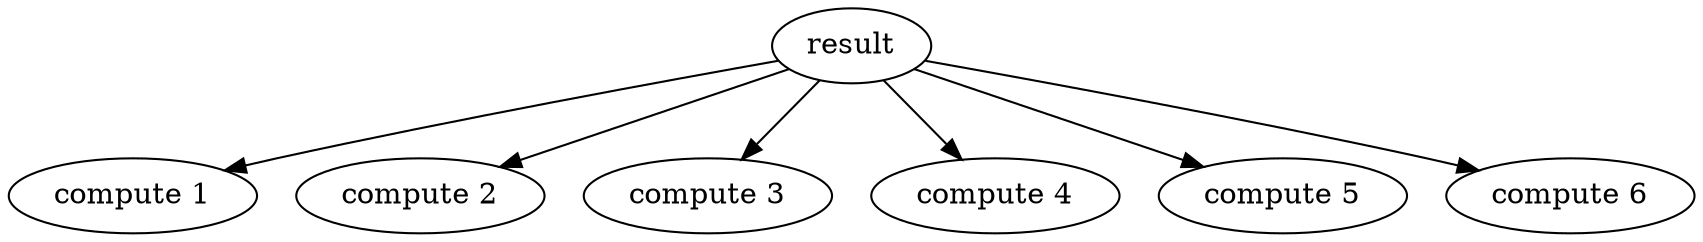 digraph embarrasing {
    result -> "compute 1"
    result -> "compute 2"
    result -> "compute 3"
    result -> "compute 4"
    result -> "compute 5"
    result -> "compute 6"
}

